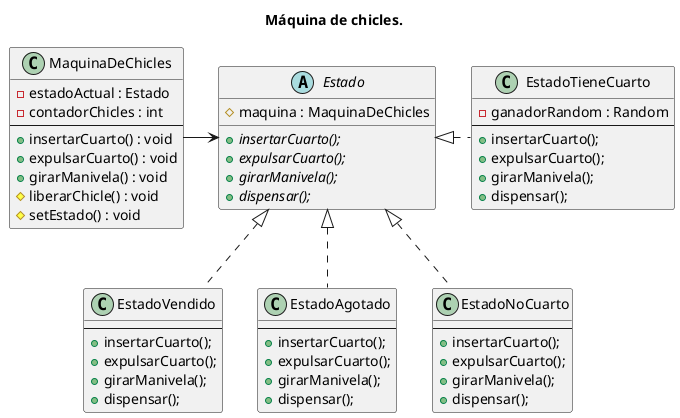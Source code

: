 @startuml
title: Máquina de chicles.

abstract class Estado {
    # maquina : MaquinaDeChicles
    + {abstract} insertarCuarto();
    + {abstract} expulsarCuarto();
    + {abstract} girarManivela();
    + {abstract} dispensar();
}

class MaquinaDeChicles{
    - estadoActual : Estado
    - contadorChicles : int
    --
    + insertarCuarto() : void
    + expulsarCuarto() : void
    + girarManivela() : void
    # liberarChicle() : void
    # setEstado() : void
}


class EstadoVendido{
    --
     + insertarCuarto();
     + expulsarCuarto();
     + girarManivela();
     + dispensar();
}
class EstadoAgotado{
    --
     + insertarCuarto();
     + expulsarCuarto();
     + girarManivela();
     + dispensar();
}
class EstadoNoCuarto{
    --
     + insertarCuarto();
     + expulsarCuarto();
     + girarManivela();
     + dispensar();
}
class EstadoTieneCuarto{
    - ganadorRandom : Random
    --
     + insertarCuarto();
     + expulsarCuarto();
     + girarManivela();
     + dispensar();
}



MaquinaDeChicles --R> Estado
EstadoAgotado ..U|> Estado
EstadoVendido ..U|> Estado
EstadoNoCuarto ..U|> Estado
EstadoTieneCuarto ..L|> Estado



@enduml
